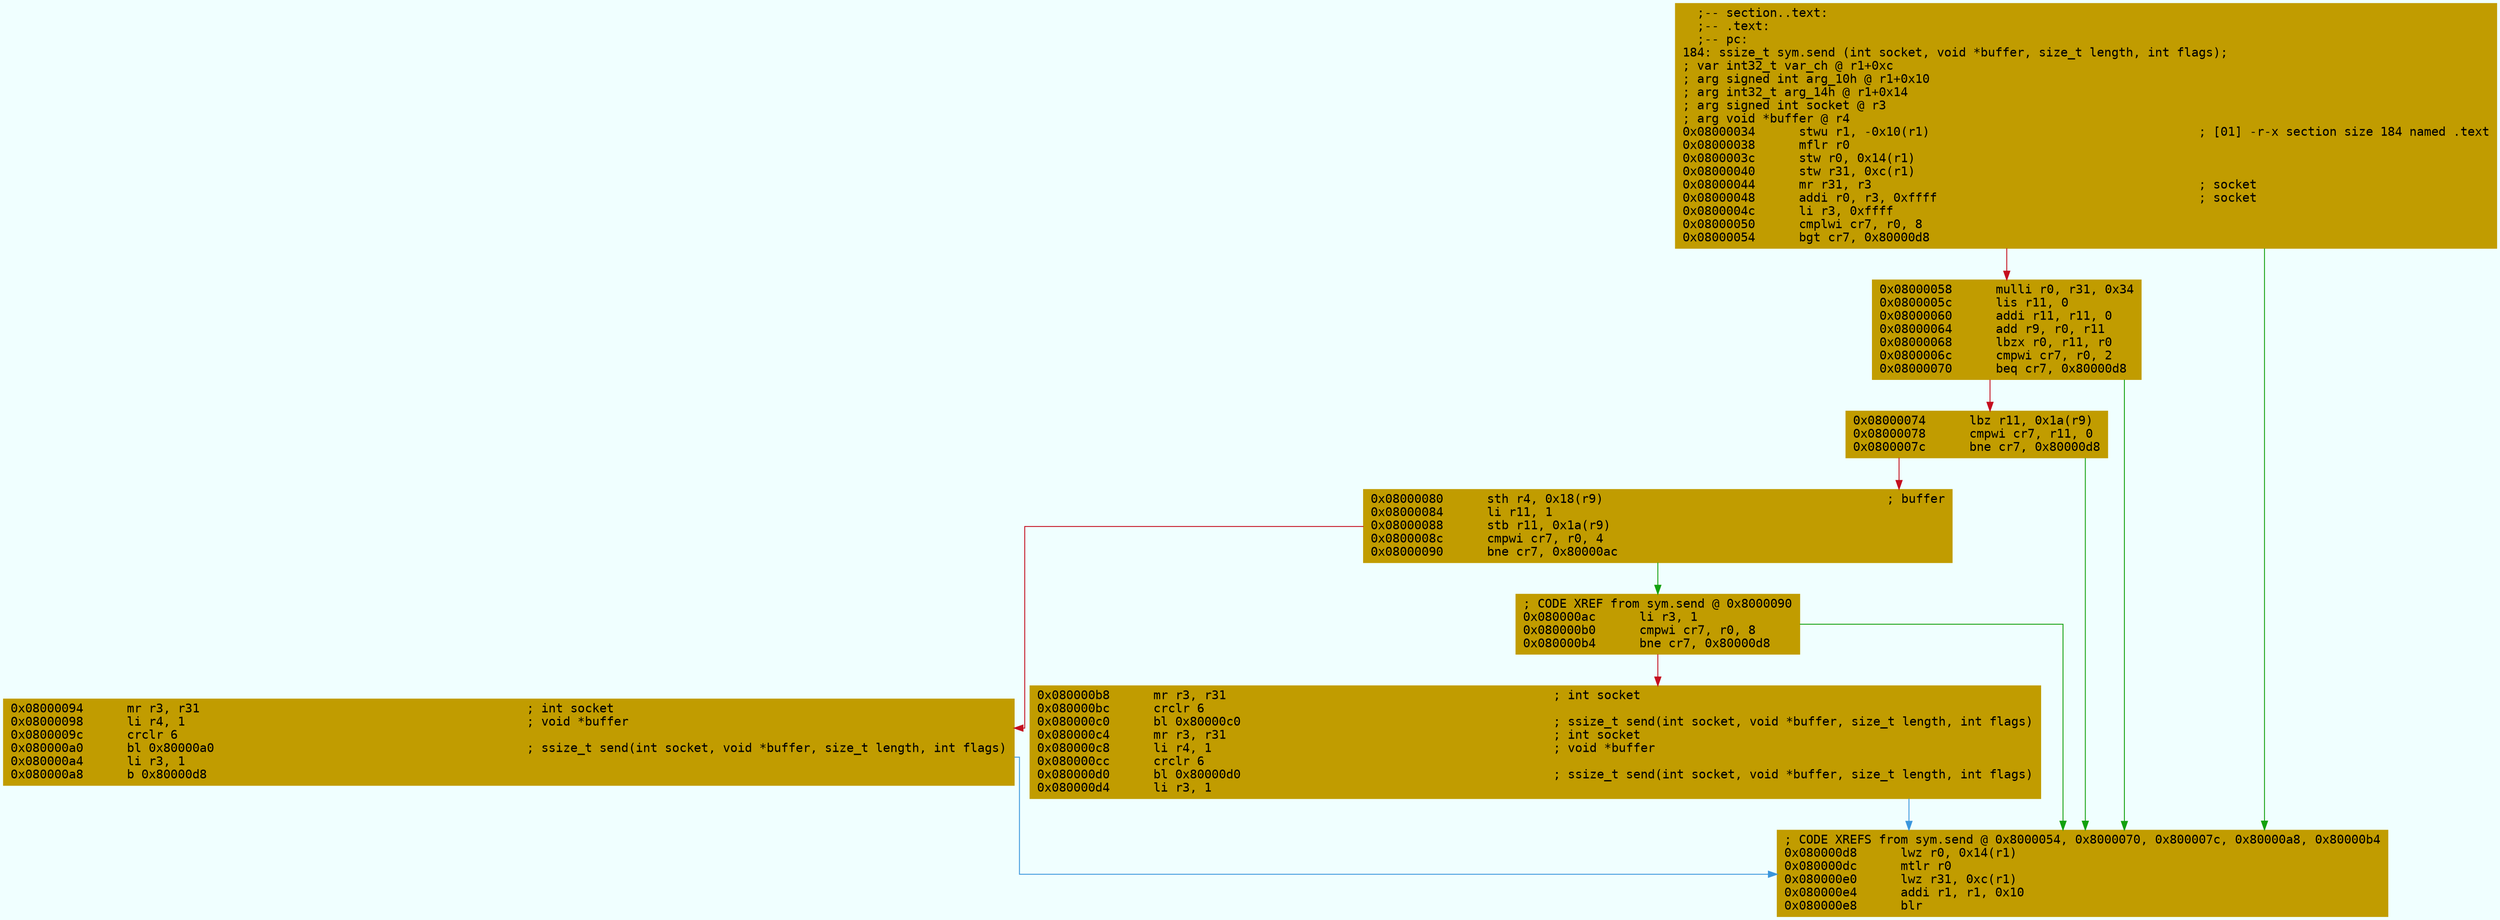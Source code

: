 digraph code {
	graph [bgcolor=azure fontsize=8 fontname="Courier" splines="ortho"];
	node [fillcolor=gray style=filled shape=box];
	edge [arrowhead="normal"];
	"0x08000034" [URL="sym.send/0x08000034", fillcolor="#c19c00",color="#c19c00", fontname="Courier",label="  ;-- section..text:\l  ;-- .text:\l  ;-- pc:\l184: ssize_t sym.send (int socket, void *buffer, size_t length, int flags);\l; var int32_t var_ch @ r1+0xc\l; arg signed int arg_10h @ r1+0x10\l; arg int32_t arg_14h @ r1+0x14\l; arg signed int socket @ r3\l; arg void *buffer @ r4\l0x08000034      stwu r1, -0x10(r1)                                     ; [01] -r-x section size 184 named .text\l0x08000038      mflr r0\l0x0800003c      stw r0, 0x14(r1)\l0x08000040      stw r31, 0xc(r1)\l0x08000044      mr r31, r3                                             ; socket\l0x08000048      addi r0, r3, 0xffff                                    ; socket\l0x0800004c      li r3, 0xffff\l0x08000050      cmplwi cr7, r0, 8\l0x08000054      bgt cr7, 0x80000d8\l"]
	"0x08000058" [URL="sym.send/0x08000058", fillcolor="#c19c00",color="#c19c00", fontname="Courier",label="0x08000058      mulli r0, r31, 0x34\l0x0800005c      lis r11, 0\l0x08000060      addi r11, r11, 0\l0x08000064      add r9, r0, r11\l0x08000068      lbzx r0, r11, r0\l0x0800006c      cmpwi cr7, r0, 2\l0x08000070      beq cr7, 0x80000d8\l"]
	"0x08000074" [URL="sym.send/0x08000074", fillcolor="#c19c00",color="#c19c00", fontname="Courier",label="0x08000074      lbz r11, 0x1a(r9)\l0x08000078      cmpwi cr7, r11, 0\l0x0800007c      bne cr7, 0x80000d8\l"]
	"0x08000080" [URL="sym.send/0x08000080", fillcolor="#c19c00",color="#c19c00", fontname="Courier",label="0x08000080      sth r4, 0x18(r9)                                       ; buffer\l0x08000084      li r11, 1\l0x08000088      stb r11, 0x1a(r9)\l0x0800008c      cmpwi cr7, r0, 4\l0x08000090      bne cr7, 0x80000ac\l"]
	"0x08000094" [URL="sym.send/0x08000094", fillcolor="#c19c00",color="#c19c00", fontname="Courier",label="0x08000094      mr r3, r31                                             ; int socket\l0x08000098      li r4, 1                                               ; void *buffer\l0x0800009c      crclr 6\l0x080000a0      bl 0x80000a0                                           ; ssize_t send(int socket, void *buffer, size_t length, int flags)\l0x080000a4      li r3, 1\l0x080000a8      b 0x80000d8\l"]
	"0x080000ac" [URL="sym.send/0x080000ac", fillcolor="#c19c00",color="#c19c00", fontname="Courier",label="; CODE XREF from sym.send @ 0x8000090\l0x080000ac      li r3, 1\l0x080000b0      cmpwi cr7, r0, 8\l0x080000b4      bne cr7, 0x80000d8\l"]
	"0x080000b8" [URL="sym.send/0x080000b8", fillcolor="#c19c00",color="#c19c00", fontname="Courier",label="0x080000b8      mr r3, r31                                             ; int socket\l0x080000bc      crclr 6\l0x080000c0      bl 0x80000c0                                           ; ssize_t send(int socket, void *buffer, size_t length, int flags)\l0x080000c4      mr r3, r31                                             ; int socket\l0x080000c8      li r4, 1                                               ; void *buffer\l0x080000cc      crclr 6\l0x080000d0      bl 0x80000d0                                           ; ssize_t send(int socket, void *buffer, size_t length, int flags)\l0x080000d4      li r3, 1\l"]
	"0x080000d8" [URL="sym.send/0x080000d8", fillcolor="#c19c00",color="#c19c00", fontname="Courier",label="; CODE XREFS from sym.send @ 0x8000054, 0x8000070, 0x800007c, 0x80000a8, 0x80000b4\l0x080000d8      lwz r0, 0x14(r1)\l0x080000dc      mtlr r0\l0x080000e0      lwz r31, 0xc(r1)\l0x080000e4      addi r1, r1, 0x10\l0x080000e8      blr\l"]
        "0x08000034" -> "0x080000d8" [color="#13a10e"];
        "0x08000034" -> "0x08000058" [color="#c50f1f"];
        "0x08000058" -> "0x080000d8" [color="#13a10e"];
        "0x08000058" -> "0x08000074" [color="#c50f1f"];
        "0x08000074" -> "0x080000d8" [color="#13a10e"];
        "0x08000074" -> "0x08000080" [color="#c50f1f"];
        "0x08000080" -> "0x080000ac" [color="#13a10e"];
        "0x08000080" -> "0x08000094" [color="#c50f1f"];
        "0x08000094" -> "0x080000d8" [color="#3a96dd"];
        "0x080000ac" -> "0x080000d8" [color="#13a10e"];
        "0x080000ac" -> "0x080000b8" [color="#c50f1f"];
        "0x080000b8" -> "0x080000d8" [color="#3a96dd"];
}
